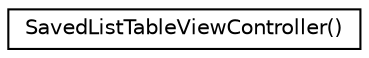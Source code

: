 digraph "Graphical Class Hierarchy"
{
  edge [fontname="Helvetica",fontsize="10",labelfontname="Helvetica",labelfontsize="10"];
  node [fontname="Helvetica",fontsize="10",shape=record];
  rankdir="LR";
  Node1 [label="SavedListTableViewController()",height=0.2,width=0.4,color="black", fillcolor="white", style="filled",URL="$category_saved_list_table_view_controller_07_08.html"];
}
